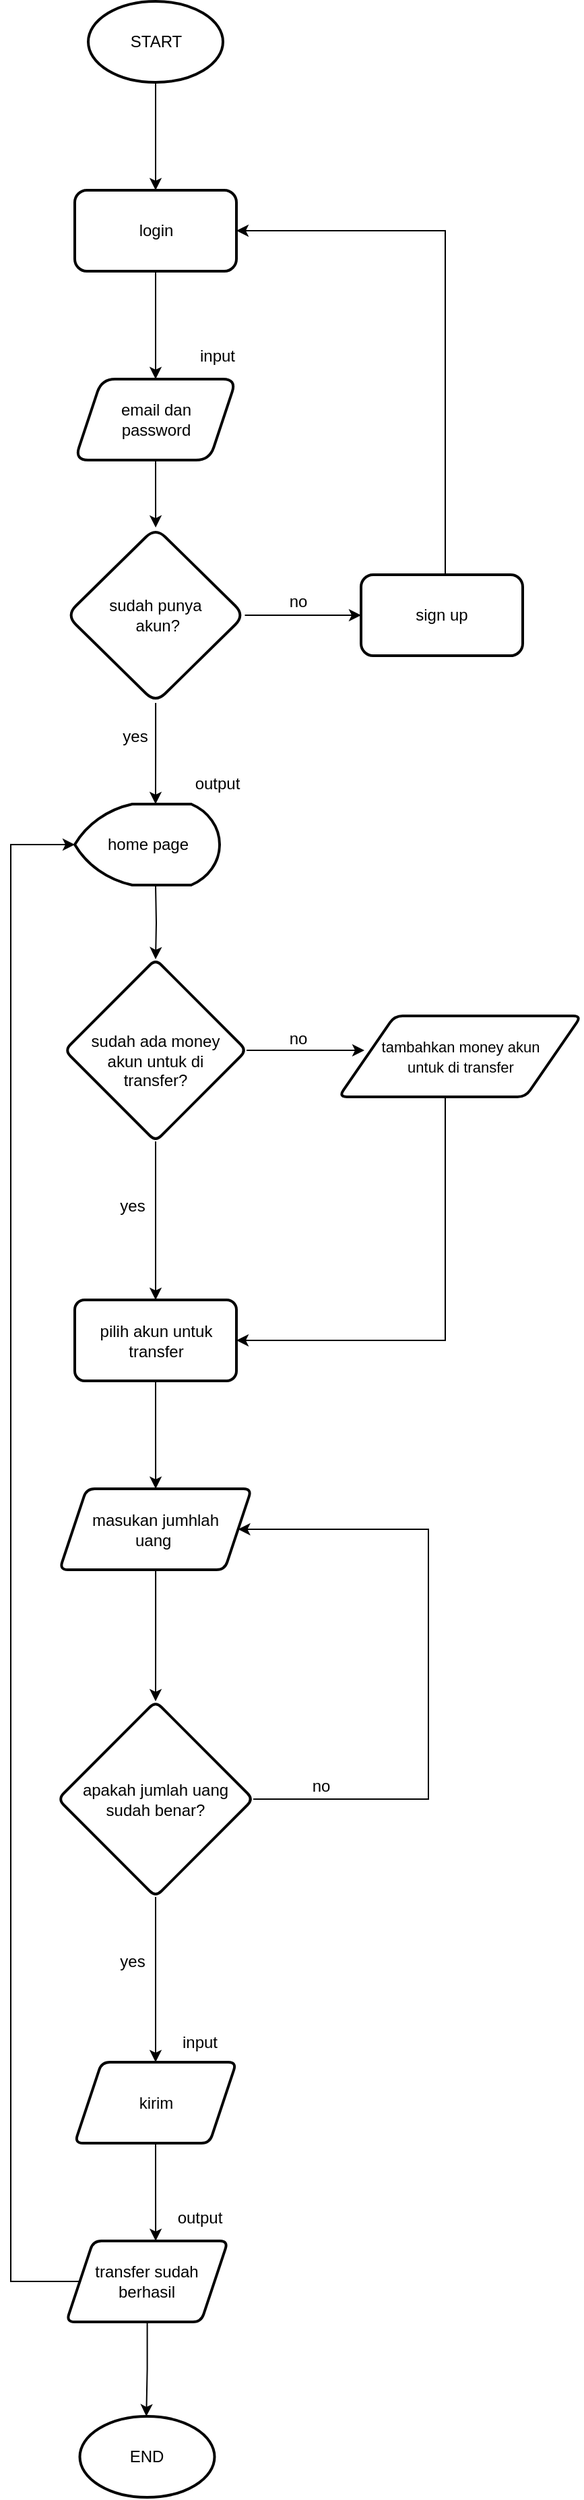 <mxfile version="22.1.21" type="github" pages="2">
  <diagram name="Page-1" id="yAfbLkgvd0ye9uTe8iZY">
    <mxGraphModel dx="765" dy="400" grid="1" gridSize="10" guides="1" tooltips="1" connect="1" arrows="1" fold="1" page="1" pageScale="1" pageWidth="700" pageHeight="1000" math="0" shadow="0">
      <root>
        <mxCell id="0" />
        <mxCell id="1" parent="0" />
        <mxCell id="BLV9zEJ2628pvFy6-XPy-5" value="" style="edgeStyle=orthogonalEdgeStyle;rounded=0;orthogonalLoop=1;jettySize=auto;html=1;" edge="1" parent="1" source="BLV9zEJ2628pvFy6-XPy-2" target="BLV9zEJ2628pvFy6-XPy-4">
          <mxGeometry relative="1" as="geometry" />
        </mxCell>
        <mxCell id="BLV9zEJ2628pvFy6-XPy-2" value="START" style="strokeWidth=2;html=1;shape=mxgraph.flowchart.start_1;whiteSpace=wrap;" vertex="1" parent="1">
          <mxGeometry x="237.5" y="20" width="100" height="60" as="geometry" />
        </mxCell>
        <mxCell id="BLV9zEJ2628pvFy6-XPy-7" value="" style="edgeStyle=orthogonalEdgeStyle;rounded=0;orthogonalLoop=1;jettySize=auto;html=1;" edge="1" parent="1" source="BLV9zEJ2628pvFy6-XPy-4" target="BLV9zEJ2628pvFy6-XPy-6">
          <mxGeometry relative="1" as="geometry" />
        </mxCell>
        <mxCell id="BLV9zEJ2628pvFy6-XPy-4" value="login" style="rounded=1;whiteSpace=wrap;html=1;strokeWidth=2;" vertex="1" parent="1">
          <mxGeometry x="227.5" y="160" width="120" height="60" as="geometry" />
        </mxCell>
        <mxCell id="BLV9zEJ2628pvFy6-XPy-9" value="" style="edgeStyle=orthogonalEdgeStyle;rounded=0;orthogonalLoop=1;jettySize=auto;html=1;" edge="1" parent="1" source="BLV9zEJ2628pvFy6-XPy-6" target="BLV9zEJ2628pvFy6-XPy-8">
          <mxGeometry relative="1" as="geometry" />
        </mxCell>
        <mxCell id="BLV9zEJ2628pvFy6-XPy-6" value="email dan &lt;br&gt;password" style="shape=parallelogram;perimeter=parallelogramPerimeter;whiteSpace=wrap;html=1;fixedSize=1;rounded=1;strokeWidth=2;" vertex="1" parent="1">
          <mxGeometry x="227.5" y="300" width="120" height="60" as="geometry" />
        </mxCell>
        <mxCell id="BLV9zEJ2628pvFy6-XPy-11" value="" style="edgeStyle=orthogonalEdgeStyle;rounded=0;orthogonalLoop=1;jettySize=auto;html=1;" edge="1" parent="1" source="BLV9zEJ2628pvFy6-XPy-8" target="BLV9zEJ2628pvFy6-XPy-10">
          <mxGeometry relative="1" as="geometry" />
        </mxCell>
        <mxCell id="BLV9zEJ2628pvFy6-XPy-26" value="" style="edgeStyle=orthogonalEdgeStyle;rounded=0;orthogonalLoop=1;jettySize=auto;html=1;" edge="1" parent="1" source="BLV9zEJ2628pvFy6-XPy-8">
          <mxGeometry relative="1" as="geometry">
            <mxPoint x="287.474" y="615" as="targetPoint" />
          </mxGeometry>
        </mxCell>
        <mxCell id="BLV9zEJ2628pvFy6-XPy-8" value="sudah punya&lt;br&gt;&amp;nbsp;akun?" style="rhombus;whiteSpace=wrap;html=1;rounded=1;strokeWidth=2;" vertex="1" parent="1">
          <mxGeometry x="221.25" y="410" width="132.5" height="130" as="geometry" />
        </mxCell>
        <mxCell id="BLV9zEJ2628pvFy6-XPy-10" value="sign up" style="rounded=1;whiteSpace=wrap;html=1;strokeWidth=2;" vertex="1" parent="1">
          <mxGeometry x="440" y="445" width="120" height="60" as="geometry" />
        </mxCell>
        <mxCell id="BLV9zEJ2628pvFy6-XPy-20" style="rounded=0;orthogonalLoop=1;jettySize=auto;html=1;edgeStyle=elbowEdgeStyle;entryX=1;entryY=0.5;entryDx=0;entryDy=0;" edge="1" parent="1" source="BLV9zEJ2628pvFy6-XPy-10" target="BLV9zEJ2628pvFy6-XPy-4">
          <mxGeometry relative="1" as="geometry">
            <mxPoint x="372.5" y="180" as="targetPoint" />
            <Array as="points">
              <mxPoint x="502.5" y="330" />
            </Array>
          </mxGeometry>
        </mxCell>
        <mxCell id="BLV9zEJ2628pvFy6-XPy-37" value="" style="edgeStyle=orthogonalEdgeStyle;rounded=0;orthogonalLoop=1;jettySize=auto;html=1;" edge="1" parent="1" target="BLV9zEJ2628pvFy6-XPy-36">
          <mxGeometry relative="1" as="geometry">
            <mxPoint x="287.5" y="675" as="sourcePoint" />
          </mxGeometry>
        </mxCell>
        <mxCell id="BLV9zEJ2628pvFy6-XPy-32" value="output" style="text;html=1;align=center;verticalAlign=middle;resizable=0;points=[];autosize=1;strokeColor=none;fillColor=none;" vertex="1" parent="1">
          <mxGeometry x="302.5" y="585" width="60" height="30" as="geometry" />
        </mxCell>
        <mxCell id="BLV9zEJ2628pvFy6-XPy-33" value="input" style="text;html=1;align=center;verticalAlign=middle;resizable=0;points=[];autosize=1;strokeColor=none;fillColor=none;" vertex="1" parent="1">
          <mxGeometry x="307.5" y="268" width="50" height="30" as="geometry" />
        </mxCell>
        <mxCell id="BLV9zEJ2628pvFy6-XPy-34" value="no" style="text;html=1;align=center;verticalAlign=middle;resizable=0;points=[];autosize=1;strokeColor=none;fillColor=none;" vertex="1" parent="1">
          <mxGeometry x="372.5" y="450" width="40" height="30" as="geometry" />
        </mxCell>
        <mxCell id="BLV9zEJ2628pvFy6-XPy-35" value="yes" style="text;html=1;align=center;verticalAlign=middle;resizable=0;points=[];autosize=1;strokeColor=none;fillColor=none;" vertex="1" parent="1">
          <mxGeometry x="251.5" y="550" width="40" height="30" as="geometry" />
        </mxCell>
        <mxCell id="BLV9zEJ2628pvFy6-XPy-39" value="" style="edgeStyle=orthogonalEdgeStyle;rounded=0;orthogonalLoop=1;jettySize=auto;html=1;" edge="1" parent="1" source="BLV9zEJ2628pvFy6-XPy-36">
          <mxGeometry relative="1" as="geometry">
            <mxPoint x="442.5" y="797.5" as="targetPoint" />
          </mxGeometry>
        </mxCell>
        <mxCell id="BLV9zEJ2628pvFy6-XPy-44" value="" style="edgeStyle=orthogonalEdgeStyle;rounded=0;orthogonalLoop=1;jettySize=auto;html=1;" edge="1" parent="1" source="BLV9zEJ2628pvFy6-XPy-36" target="BLV9zEJ2628pvFy6-XPy-43">
          <mxGeometry relative="1" as="geometry" />
        </mxCell>
        <mxCell id="BLV9zEJ2628pvFy6-XPy-36" value="&lt;font style=&quot;font-size: 12px;&quot;&gt;&lt;br&gt;sudah ada money &lt;br&gt;akun untuk di &lt;br&gt;transfer?&lt;/font&gt;" style="rhombus;whiteSpace=wrap;html=1;strokeWidth=2;rounded=1;arcSize=12;" vertex="1" parent="1">
          <mxGeometry x="220" y="730" width="135" height="135" as="geometry" />
        </mxCell>
        <mxCell id="BLV9zEJ2628pvFy6-XPy-42" value="" style="edgeStyle=elbowEdgeStyle;rounded=0;orthogonalLoop=1;jettySize=auto;html=1;" edge="1" parent="1" target="BLV9zEJ2628pvFy6-XPy-43">
          <mxGeometry relative="1" as="geometry">
            <mxPoint x="502.5" y="827.5" as="sourcePoint" />
            <mxPoint x="502.5" y="1020" as="targetPoint" />
            <Array as="points">
              <mxPoint x="502.5" y="940" />
            </Array>
          </mxGeometry>
        </mxCell>
        <mxCell id="BLV9zEJ2628pvFy6-XPy-40" value="no" style="text;html=1;align=center;verticalAlign=middle;resizable=0;points=[];autosize=1;strokeColor=none;fillColor=none;" vertex="1" parent="1">
          <mxGeometry x="372.5" y="774" width="40" height="30" as="geometry" />
        </mxCell>
        <mxCell id="1g6aS-QmxnxVdnnZ7HLa-2" value="" style="edgeStyle=orthogonalEdgeStyle;rounded=0;orthogonalLoop=1;jettySize=auto;html=1;" edge="1" parent="1" source="BLV9zEJ2628pvFy6-XPy-43" target="1g6aS-QmxnxVdnnZ7HLa-1">
          <mxGeometry relative="1" as="geometry" />
        </mxCell>
        <mxCell id="BLV9zEJ2628pvFy6-XPy-43" value="pilih akun untuk transfer" style="rounded=1;whiteSpace=wrap;html=1;strokeWidth=2;arcSize=12;" vertex="1" parent="1">
          <mxGeometry x="227.5" y="982.5" width="120" height="60" as="geometry" />
        </mxCell>
        <mxCell id="BLV9zEJ2628pvFy6-XPy-45" value="&lt;font style=&quot;font-size: 11px;&quot;&gt;tambahkan money akun&lt;br&gt;untuk di transfer&lt;/font&gt;" style="shape=parallelogram;html=1;strokeWidth=2;perimeter=parallelogramPerimeter;whiteSpace=wrap;rounded=1;arcSize=12;size=0.23;" vertex="1" parent="1">
          <mxGeometry x="423.5" y="772" width="180" height="60" as="geometry" />
        </mxCell>
        <mxCell id="1g6aS-QmxnxVdnnZ7HLa-4" value="" style="edgeStyle=orthogonalEdgeStyle;rounded=0;orthogonalLoop=1;jettySize=auto;html=1;" edge="1" parent="1" source="1g6aS-QmxnxVdnnZ7HLa-1" target="1g6aS-QmxnxVdnnZ7HLa-3">
          <mxGeometry relative="1" as="geometry" />
        </mxCell>
        <mxCell id="1g6aS-QmxnxVdnnZ7HLa-1" value="masukan jumhlah &lt;br&gt;uang&amp;nbsp;" style="shape=parallelogram;perimeter=parallelogramPerimeter;whiteSpace=wrap;html=1;fixedSize=1;rounded=1;strokeWidth=2;arcSize=12;" vertex="1" parent="1">
          <mxGeometry x="216.25" y="1122.5" width="142.5" height="60" as="geometry" />
        </mxCell>
        <mxCell id="1g6aS-QmxnxVdnnZ7HLa-6" value="" style="edgeStyle=elbowEdgeStyle;rounded=0;orthogonalLoop=1;jettySize=auto;html=1;entryX=1;entryY=0.5;entryDx=0;entryDy=0;" edge="1" parent="1" source="1g6aS-QmxnxVdnnZ7HLa-3" target="1g6aS-QmxnxVdnnZ7HLa-1">
          <mxGeometry relative="1" as="geometry">
            <mxPoint x="350" y="1160" as="targetPoint" />
            <Array as="points">
              <mxPoint x="490" y="1170" />
            </Array>
          </mxGeometry>
        </mxCell>
        <mxCell id="1g6aS-QmxnxVdnnZ7HLa-8" value="" style="edgeStyle=orthogonalEdgeStyle;rounded=0;orthogonalLoop=1;jettySize=auto;html=1;" edge="1" parent="1" source="1g6aS-QmxnxVdnnZ7HLa-3" target="1g6aS-QmxnxVdnnZ7HLa-7">
          <mxGeometry relative="1" as="geometry" />
        </mxCell>
        <mxCell id="1g6aS-QmxnxVdnnZ7HLa-3" value="apakah jumlah uang sudah benar?" style="rhombus;whiteSpace=wrap;html=1;rounded=1;strokeWidth=2;arcSize=12;" vertex="1" parent="1">
          <mxGeometry x="215" y="1280" width="145" height="145" as="geometry" />
        </mxCell>
        <mxCell id="1g6aS-QmxnxVdnnZ7HLa-14" value="" style="edgeStyle=orthogonalEdgeStyle;rounded=0;orthogonalLoop=1;jettySize=auto;html=1;" edge="1" parent="1" source="1g6aS-QmxnxVdnnZ7HLa-7">
          <mxGeometry relative="1" as="geometry">
            <mxPoint x="287.556" y="1680.0" as="targetPoint" />
          </mxGeometry>
        </mxCell>
        <mxCell id="1g6aS-QmxnxVdnnZ7HLa-7" value="kirim" style="shape=parallelogram;perimeter=parallelogramPerimeter;whiteSpace=wrap;html=1;fixedSize=1;rounded=1;strokeWidth=2;arcSize=12;" vertex="1" parent="1">
          <mxGeometry x="227.5" y="1547.5" width="120" height="60" as="geometry" />
        </mxCell>
        <mxCell id="1g6aS-QmxnxVdnnZ7HLa-9" value="no" style="text;html=1;align=center;verticalAlign=middle;resizable=0;points=[];autosize=1;strokeColor=none;fillColor=none;" vertex="1" parent="1">
          <mxGeometry x="390" y="1328" width="40" height="30" as="geometry" />
        </mxCell>
        <mxCell id="1g6aS-QmxnxVdnnZ7HLa-10" value="yes" style="text;html=1;align=center;verticalAlign=middle;resizable=0;points=[];autosize=1;strokeColor=none;fillColor=none;" vertex="1" parent="1">
          <mxGeometry x="250" y="1458" width="40" height="30" as="geometry" />
        </mxCell>
        <mxCell id="1g6aS-QmxnxVdnnZ7HLa-11" value="yes" style="text;html=1;align=center;verticalAlign=middle;resizable=0;points=[];autosize=1;strokeColor=none;fillColor=none;" vertex="1" parent="1">
          <mxGeometry x="250" y="898" width="40" height="30" as="geometry" />
        </mxCell>
        <mxCell id="1g6aS-QmxnxVdnnZ7HLa-18" value="" style="edgeStyle=elbowEdgeStyle;rounded=0;orthogonalLoop=1;jettySize=auto;html=1;entryX=0;entryY=0.5;entryDx=0;entryDy=0;entryPerimeter=0;" edge="1" parent="1" target="1g6aS-QmxnxVdnnZ7HLa-20">
          <mxGeometry relative="1" as="geometry">
            <mxPoint x="233.75" y="1710" as="sourcePoint" />
            <mxPoint x="230" y="640" as="targetPoint" />
            <Array as="points">
              <mxPoint x="180" y="1190" />
            </Array>
          </mxGeometry>
        </mxCell>
        <mxCell id="1g6aS-QmxnxVdnnZ7HLa-20" value="home page" style="strokeWidth=2;html=1;shape=mxgraph.flowchart.display;whiteSpace=wrap;" vertex="1" parent="1">
          <mxGeometry x="227.5" y="615" width="107.5" height="60" as="geometry" />
        </mxCell>
        <mxCell id="1g6aS-QmxnxVdnnZ7HLa-25" value="" style="edgeStyle=orthogonalEdgeStyle;rounded=0;orthogonalLoop=1;jettySize=auto;html=1;" edge="1" parent="1" source="1g6aS-QmxnxVdnnZ7HLa-21">
          <mxGeometry relative="1" as="geometry">
            <mxPoint x="280.625" y="1810" as="targetPoint" />
          </mxGeometry>
        </mxCell>
        <mxCell id="1g6aS-QmxnxVdnnZ7HLa-21" value="transfer sudah berhasil" style="shape=parallelogram;perimeter=parallelogramPerimeter;whiteSpace=wrap;html=1;fixedSize=1;rounded=1;strokeWidth=2;arcSize=12;" vertex="1" parent="1">
          <mxGeometry x="221.25" y="1680" width="120" height="60" as="geometry" />
        </mxCell>
        <mxCell id="1g6aS-QmxnxVdnnZ7HLa-22" value="input" style="text;html=1;align=center;verticalAlign=middle;resizable=0;points=[];autosize=1;strokeColor=none;fillColor=none;" vertex="1" parent="1">
          <mxGeometry x="295" y="1518" width="50" height="30" as="geometry" />
        </mxCell>
        <mxCell id="1g6aS-QmxnxVdnnZ7HLa-23" value="output" style="text;html=1;align=center;verticalAlign=middle;resizable=0;points=[];autosize=1;strokeColor=none;fillColor=none;" vertex="1" parent="1">
          <mxGeometry x="290" y="1648" width="60" height="30" as="geometry" />
        </mxCell>
        <mxCell id="1g6aS-QmxnxVdnnZ7HLa-26" value="END" style="strokeWidth=2;html=1;shape=mxgraph.flowchart.start_1;whiteSpace=wrap;" vertex="1" parent="1">
          <mxGeometry x="231.25" y="1810" width="100" height="60" as="geometry" />
        </mxCell>
      </root>
    </mxGraphModel>
  </diagram>
  <diagram id="v1U9ZOqbSGUv0jDtxHnA" name="Page-2">
    <mxGraphModel dx="880" dy="460" grid="1" gridSize="10" guides="1" tooltips="1" connect="1" arrows="1" fold="1" page="1" pageScale="1" pageWidth="850" pageHeight="1100" math="0" shadow="0">
      <root>
        <mxCell id="0" />
        <mxCell id="1" parent="0" />
      </root>
    </mxGraphModel>
  </diagram>
</mxfile>
